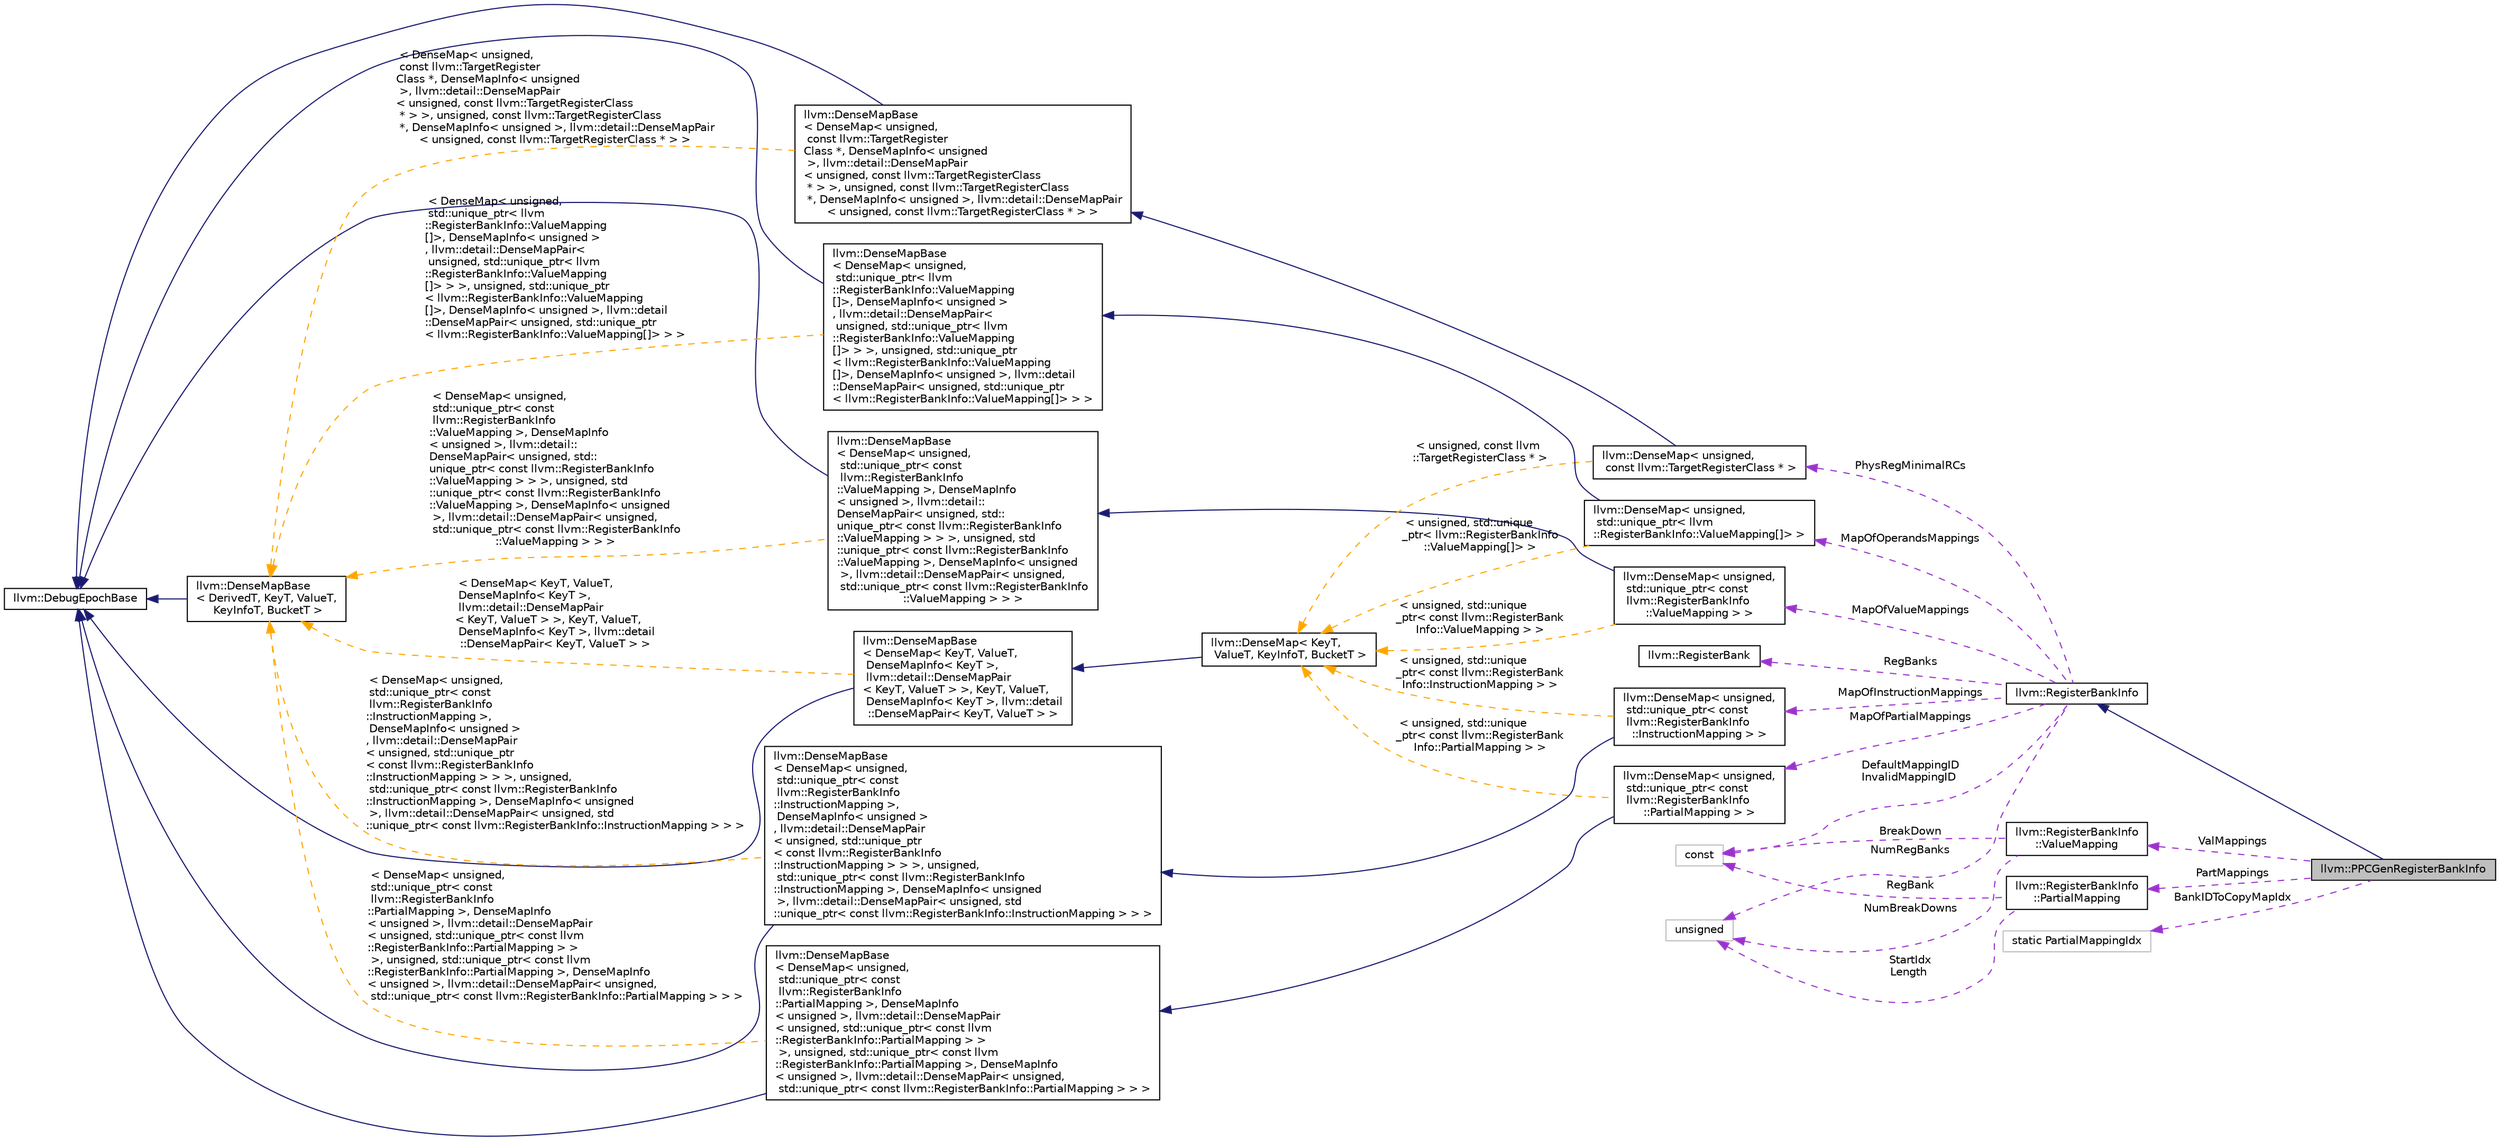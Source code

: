 digraph "llvm::PPCGenRegisterBankInfo"
{
 // LATEX_PDF_SIZE
  bgcolor="transparent";
  edge [fontname="Helvetica",fontsize="10",labelfontname="Helvetica",labelfontsize="10"];
  node [fontname="Helvetica",fontsize="10",shape=record];
  rankdir="LR";
  Node1 [label="llvm::PPCGenRegisterBankInfo",height=0.2,width=0.4,color="black", fillcolor="grey75", style="filled", fontcolor="black",tooltip=" "];
  Node2 -> Node1 [dir="back",color="midnightblue",fontsize="10",style="solid",fontname="Helvetica"];
  Node2 [label="llvm::RegisterBankInfo",height=0.2,width=0.4,color="black",URL="$classllvm_1_1RegisterBankInfo.html",tooltip="Holds all the information related to register banks."];
  Node3 -> Node2 [dir="back",color="darkorchid3",fontsize="10",style="dashed",label=" MapOfValueMappings" ,fontname="Helvetica"];
  Node3 [label="llvm::DenseMap\< unsigned,\l std::unique_ptr\< const\l llvm::RegisterBankInfo\l::ValueMapping \> \>",height=0.2,width=0.4,color="black",URL="$classllvm_1_1DenseMap.html",tooltip=" "];
  Node4 -> Node3 [dir="back",color="midnightblue",fontsize="10",style="solid",fontname="Helvetica"];
  Node4 [label="llvm::DenseMapBase\l\< DenseMap\< unsigned,\l std::unique_ptr\< const\l llvm::RegisterBankInfo\l::ValueMapping \>, DenseMapInfo\l\< unsigned \>, llvm::detail::\lDenseMapPair\< unsigned, std::\lunique_ptr\< const llvm::RegisterBankInfo\l::ValueMapping \> \> \>, unsigned, std\l::unique_ptr\< const llvm::RegisterBankInfo\l::ValueMapping \>, DenseMapInfo\< unsigned\l \>, llvm::detail::DenseMapPair\< unsigned,\l std::unique_ptr\< const llvm::RegisterBankInfo\l::ValueMapping \> \> \>",height=0.2,width=0.4,color="black",URL="$classllvm_1_1DenseMapBase.html",tooltip=" "];
  Node5 -> Node4 [dir="back",color="midnightblue",fontsize="10",style="solid",fontname="Helvetica"];
  Node5 [label="llvm::DebugEpochBase",height=0.2,width=0.4,color="black",URL="$classllvm_1_1DebugEpochBase.html",tooltip="A base class for data structure classes wishing to make iterators (\"handles\") pointing into themselve..."];
  Node6 -> Node4 [dir="back",color="orange",fontsize="10",style="dashed",label=" \< DenseMap\< unsigned,\l std::unique_ptr\< const\l llvm::RegisterBankInfo\l::ValueMapping \>, DenseMapInfo\l\< unsigned \>, llvm::detail::\lDenseMapPair\< unsigned, std::\lunique_ptr\< const llvm::RegisterBankInfo\l::ValueMapping \> \> \>, unsigned, std\l::unique_ptr\< const llvm::RegisterBankInfo\l::ValueMapping \>, DenseMapInfo\< unsigned\l \>, llvm::detail::DenseMapPair\< unsigned,\l std::unique_ptr\< const llvm::RegisterBankInfo\l::ValueMapping \> \> \>" ,fontname="Helvetica"];
  Node6 [label="llvm::DenseMapBase\l\< DerivedT, KeyT, ValueT,\l KeyInfoT, BucketT \>",height=0.2,width=0.4,color="black",URL="$classllvm_1_1DenseMapBase.html",tooltip=" "];
  Node5 -> Node6 [dir="back",color="midnightblue",fontsize="10",style="solid",fontname="Helvetica"];
  Node7 -> Node3 [dir="back",color="orange",fontsize="10",style="dashed",label=" \< unsigned, std::unique\l_ptr\< const llvm::RegisterBank\lInfo::ValueMapping \> \>" ,fontname="Helvetica"];
  Node7 [label="llvm::DenseMap\< KeyT,\l ValueT, KeyInfoT, BucketT \>",height=0.2,width=0.4,color="black",URL="$classllvm_1_1DenseMap.html",tooltip=" "];
  Node8 -> Node7 [dir="back",color="midnightblue",fontsize="10",style="solid",fontname="Helvetica"];
  Node8 [label="llvm::DenseMapBase\l\< DenseMap\< KeyT, ValueT,\l DenseMapInfo\< KeyT \>,\l llvm::detail::DenseMapPair\l\< KeyT, ValueT \> \>, KeyT, ValueT,\l DenseMapInfo\< KeyT \>, llvm::detail\l::DenseMapPair\< KeyT, ValueT \> \>",height=0.2,width=0.4,color="black",URL="$classllvm_1_1DenseMapBase.html",tooltip=" "];
  Node5 -> Node8 [dir="back",color="midnightblue",fontsize="10",style="solid",fontname="Helvetica"];
  Node6 -> Node8 [dir="back",color="orange",fontsize="10",style="dashed",label=" \< DenseMap\< KeyT, ValueT,\l DenseMapInfo\< KeyT \>,\l llvm::detail::DenseMapPair\l\< KeyT, ValueT \> \>, KeyT, ValueT,\l DenseMapInfo\< KeyT \>, llvm::detail\l::DenseMapPair\< KeyT, ValueT \> \>" ,fontname="Helvetica"];
  Node9 -> Node2 [dir="back",color="darkorchid3",fontsize="10",style="dashed",label=" MapOfPartialMappings" ,fontname="Helvetica"];
  Node9 [label="llvm::DenseMap\< unsigned,\l std::unique_ptr\< const\l llvm::RegisterBankInfo\l::PartialMapping \> \>",height=0.2,width=0.4,color="black",URL="$classllvm_1_1DenseMap.html",tooltip=" "];
  Node10 -> Node9 [dir="back",color="midnightblue",fontsize="10",style="solid",fontname="Helvetica"];
  Node10 [label="llvm::DenseMapBase\l\< DenseMap\< unsigned,\l std::unique_ptr\< const\l llvm::RegisterBankInfo\l::PartialMapping \>, DenseMapInfo\l\< unsigned \>, llvm::detail::DenseMapPair\l\< unsigned, std::unique_ptr\< const llvm\l::RegisterBankInfo::PartialMapping \> \>\l \>, unsigned, std::unique_ptr\< const llvm\l::RegisterBankInfo::PartialMapping \>, DenseMapInfo\l\< unsigned \>, llvm::detail::DenseMapPair\< unsigned,\l std::unique_ptr\< const llvm::RegisterBankInfo::PartialMapping \> \> \>",height=0.2,width=0.4,color="black",URL="$classllvm_1_1DenseMapBase.html",tooltip=" "];
  Node5 -> Node10 [dir="back",color="midnightblue",fontsize="10",style="solid",fontname="Helvetica"];
  Node6 -> Node10 [dir="back",color="orange",fontsize="10",style="dashed",label=" \< DenseMap\< unsigned,\l std::unique_ptr\< const\l llvm::RegisterBankInfo\l::PartialMapping \>, DenseMapInfo\l\< unsigned \>, llvm::detail::DenseMapPair\l\< unsigned, std::unique_ptr\< const llvm\l::RegisterBankInfo::PartialMapping \> \>\l \>, unsigned, std::unique_ptr\< const llvm\l::RegisterBankInfo::PartialMapping \>, DenseMapInfo\l\< unsigned \>, llvm::detail::DenseMapPair\< unsigned,\l std::unique_ptr\< const llvm::RegisterBankInfo::PartialMapping \> \> \>" ,fontname="Helvetica"];
  Node7 -> Node9 [dir="back",color="orange",fontsize="10",style="dashed",label=" \< unsigned, std::unique\l_ptr\< const llvm::RegisterBank\lInfo::PartialMapping \> \>" ,fontname="Helvetica"];
  Node11 -> Node2 [dir="back",color="darkorchid3",fontsize="10",style="dashed",label=" MapOfOperandsMappings" ,fontname="Helvetica"];
  Node11 [label="llvm::DenseMap\< unsigned,\l std::unique_ptr\< llvm\l::RegisterBankInfo::ValueMapping[]\> \>",height=0.2,width=0.4,color="black",URL="$classllvm_1_1DenseMap.html",tooltip=" "];
  Node12 -> Node11 [dir="back",color="midnightblue",fontsize="10",style="solid",fontname="Helvetica"];
  Node12 [label="llvm::DenseMapBase\l\< DenseMap\< unsigned,\l std::unique_ptr\< llvm\l::RegisterBankInfo::ValueMapping\l[]\>, DenseMapInfo\< unsigned \>\l, llvm::detail::DenseMapPair\<\l unsigned, std::unique_ptr\< llvm\l::RegisterBankInfo::ValueMapping\l[]\> \> \>, unsigned, std::unique_ptr\l\< llvm::RegisterBankInfo::ValueMapping\l[]\>, DenseMapInfo\< unsigned \>, llvm::detail\l::DenseMapPair\< unsigned, std::unique_ptr\l\< llvm::RegisterBankInfo::ValueMapping[]\> \> \>",height=0.2,width=0.4,color="black",URL="$classllvm_1_1DenseMapBase.html",tooltip=" "];
  Node5 -> Node12 [dir="back",color="midnightblue",fontsize="10",style="solid",fontname="Helvetica"];
  Node6 -> Node12 [dir="back",color="orange",fontsize="10",style="dashed",label=" \< DenseMap\< unsigned,\l std::unique_ptr\< llvm\l::RegisterBankInfo::ValueMapping\l[]\>, DenseMapInfo\< unsigned \>\l, llvm::detail::DenseMapPair\<\l unsigned, std::unique_ptr\< llvm\l::RegisterBankInfo::ValueMapping\l[]\> \> \>, unsigned, std::unique_ptr\l\< llvm::RegisterBankInfo::ValueMapping\l[]\>, DenseMapInfo\< unsigned \>, llvm::detail\l::DenseMapPair\< unsigned, std::unique_ptr\l\< llvm::RegisterBankInfo::ValueMapping[]\> \> \>" ,fontname="Helvetica"];
  Node7 -> Node11 [dir="back",color="orange",fontsize="10",style="dashed",label=" \< unsigned, std::unique\l_ptr\< llvm::RegisterBankInfo\l::ValueMapping[]\> \>" ,fontname="Helvetica"];
  Node13 -> Node2 [dir="back",color="darkorchid3",fontsize="10",style="dashed",label=" PhysRegMinimalRCs" ,fontname="Helvetica"];
  Node13 [label="llvm::DenseMap\< unsigned,\l const llvm::TargetRegisterClass * \>",height=0.2,width=0.4,color="black",URL="$classllvm_1_1DenseMap.html",tooltip=" "];
  Node14 -> Node13 [dir="back",color="midnightblue",fontsize="10",style="solid",fontname="Helvetica"];
  Node14 [label="llvm::DenseMapBase\l\< DenseMap\< unsigned,\l const llvm::TargetRegister\lClass *, DenseMapInfo\< unsigned\l \>, llvm::detail::DenseMapPair\l\< unsigned, const llvm::TargetRegisterClass\l * \> \>, unsigned, const llvm::TargetRegisterClass\l *, DenseMapInfo\< unsigned \>, llvm::detail::DenseMapPair\l\< unsigned, const llvm::TargetRegisterClass * \> \>",height=0.2,width=0.4,color="black",URL="$classllvm_1_1DenseMapBase.html",tooltip=" "];
  Node5 -> Node14 [dir="back",color="midnightblue",fontsize="10",style="solid",fontname="Helvetica"];
  Node6 -> Node14 [dir="back",color="orange",fontsize="10",style="dashed",label=" \< DenseMap\< unsigned,\l const llvm::TargetRegister\lClass *, DenseMapInfo\< unsigned\l \>, llvm::detail::DenseMapPair\l\< unsigned, const llvm::TargetRegisterClass\l * \> \>, unsigned, const llvm::TargetRegisterClass\l *, DenseMapInfo\< unsigned \>, llvm::detail::DenseMapPair\l\< unsigned, const llvm::TargetRegisterClass * \> \>" ,fontname="Helvetica"];
  Node7 -> Node13 [dir="back",color="orange",fontsize="10",style="dashed",label=" \< unsigned, const llvm\l::TargetRegisterClass * \>" ,fontname="Helvetica"];
  Node15 -> Node2 [dir="back",color="darkorchid3",fontsize="10",style="dashed",label=" DefaultMappingID\nInvalidMappingID" ,fontname="Helvetica"];
  Node15 [label="const",height=0.2,width=0.4,color="grey75",tooltip=" "];
  Node16 -> Node2 [dir="back",color="darkorchid3",fontsize="10",style="dashed",label=" MapOfInstructionMappings" ,fontname="Helvetica"];
  Node16 [label="llvm::DenseMap\< unsigned,\l std::unique_ptr\< const\l llvm::RegisterBankInfo\l::InstructionMapping \> \>",height=0.2,width=0.4,color="black",URL="$classllvm_1_1DenseMap.html",tooltip=" "];
  Node17 -> Node16 [dir="back",color="midnightblue",fontsize="10",style="solid",fontname="Helvetica"];
  Node17 [label="llvm::DenseMapBase\l\< DenseMap\< unsigned,\l std::unique_ptr\< const\l llvm::RegisterBankInfo\l::InstructionMapping \>,\l DenseMapInfo\< unsigned \>\l, llvm::detail::DenseMapPair\l\< unsigned, std::unique_ptr\l\< const llvm::RegisterBankInfo\l::InstructionMapping \> \> \>, unsigned,\l std::unique_ptr\< const llvm::RegisterBankInfo\l::InstructionMapping \>, DenseMapInfo\< unsigned\l \>, llvm::detail::DenseMapPair\< unsigned, std\l::unique_ptr\< const llvm::RegisterBankInfo::InstructionMapping \> \> \>",height=0.2,width=0.4,color="black",URL="$classllvm_1_1DenseMapBase.html",tooltip=" "];
  Node5 -> Node17 [dir="back",color="midnightblue",fontsize="10",style="solid",fontname="Helvetica"];
  Node6 -> Node17 [dir="back",color="orange",fontsize="10",style="dashed",label=" \< DenseMap\< unsigned,\l std::unique_ptr\< const\l llvm::RegisterBankInfo\l::InstructionMapping \>,\l DenseMapInfo\< unsigned \>\l, llvm::detail::DenseMapPair\l\< unsigned, std::unique_ptr\l\< const llvm::RegisterBankInfo\l::InstructionMapping \> \> \>, unsigned,\l std::unique_ptr\< const llvm::RegisterBankInfo\l::InstructionMapping \>, DenseMapInfo\< unsigned\l \>, llvm::detail::DenseMapPair\< unsigned, std\l::unique_ptr\< const llvm::RegisterBankInfo::InstructionMapping \> \> \>" ,fontname="Helvetica"];
  Node7 -> Node16 [dir="back",color="orange",fontsize="10",style="dashed",label=" \< unsigned, std::unique\l_ptr\< const llvm::RegisterBank\lInfo::InstructionMapping \> \>" ,fontname="Helvetica"];
  Node18 -> Node2 [dir="back",color="darkorchid3",fontsize="10",style="dashed",label=" NumRegBanks" ,fontname="Helvetica"];
  Node18 [label="unsigned",height=0.2,width=0.4,color="grey75",tooltip=" "];
  Node19 -> Node2 [dir="back",color="darkorchid3",fontsize="10",style="dashed",label=" RegBanks" ,fontname="Helvetica"];
  Node19 [label="llvm::RegisterBank",height=0.2,width=0.4,color="black",URL="$classllvm_1_1RegisterBank.html",tooltip="This class implements the register bank concept."];
  Node20 -> Node1 [dir="back",color="darkorchid3",fontsize="10",style="dashed",label=" ValMappings" ,fontname="Helvetica"];
  Node20 [label="llvm::RegisterBankInfo\l::ValueMapping",height=0.2,width=0.4,color="black",URL="$structllvm_1_1RegisterBankInfo_1_1ValueMapping.html",tooltip="Helper struct that represents how a value is mapped through different register banks."];
  Node18 -> Node20 [dir="back",color="darkorchid3",fontsize="10",style="dashed",label=" NumBreakDowns" ,fontname="Helvetica"];
  Node15 -> Node20 [dir="back",color="darkorchid3",fontsize="10",style="dashed",label=" BreakDown" ,fontname="Helvetica"];
  Node21 -> Node1 [dir="back",color="darkorchid3",fontsize="10",style="dashed",label=" PartMappings" ,fontname="Helvetica"];
  Node21 [label="llvm::RegisterBankInfo\l::PartialMapping",height=0.2,width=0.4,color="black",URL="$structllvm_1_1RegisterBankInfo_1_1PartialMapping.html",tooltip="Helper struct that represents how a value is partially mapped into a register."];
  Node15 -> Node21 [dir="back",color="darkorchid3",fontsize="10",style="dashed",label=" RegBank" ,fontname="Helvetica"];
  Node18 -> Node21 [dir="back",color="darkorchid3",fontsize="10",style="dashed",label=" StartIdx\nLength" ,fontname="Helvetica"];
  Node22 -> Node1 [dir="back",color="darkorchid3",fontsize="10",style="dashed",label=" BankIDToCopyMapIdx" ,fontname="Helvetica"];
  Node22 [label="static PartialMappingIdx",height=0.2,width=0.4,color="grey75",tooltip=" "];
}
